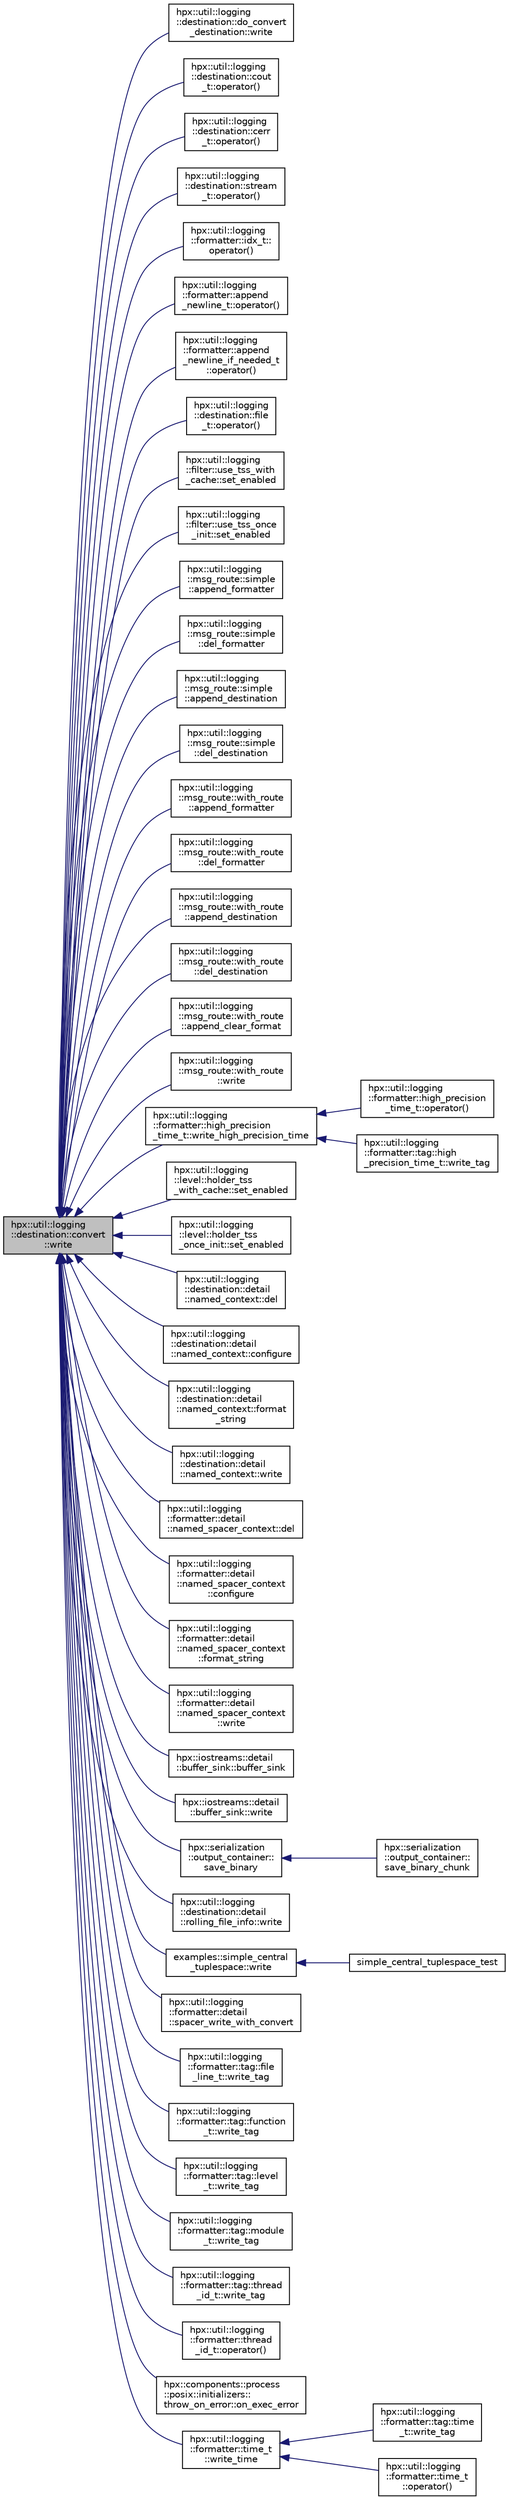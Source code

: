 digraph "hpx::util::logging::destination::convert::write"
{
  edge [fontname="Helvetica",fontsize="10",labelfontname="Helvetica",labelfontsize="10"];
  node [fontname="Helvetica",fontsize="10",shape=record];
  rankdir="LR";
  Node9 [label="hpx::util::logging\l::destination::convert\l::write",height=0.2,width=0.4,color="black", fillcolor="grey75", style="filled", fontcolor="black"];
  Node9 -> Node10 [dir="back",color="midnightblue",fontsize="10",style="solid",fontname="Helvetica"];
  Node10 [label="hpx::util::logging\l::destination::do_convert\l_destination::write",height=0.2,width=0.4,color="black", fillcolor="white", style="filled",URL="$d5/d3f/structhpx_1_1util_1_1logging_1_1destination_1_1do__convert__destination.html#a32709887e8fa0645763edb775a7a8990"];
  Node9 -> Node11 [dir="back",color="midnightblue",fontsize="10",style="solid",fontname="Helvetica"];
  Node11 [label="hpx::util::logging\l::destination::cout\l_t::operator()",height=0.2,width=0.4,color="black", fillcolor="white", style="filled",URL="$d1/d09/structhpx_1_1util_1_1logging_1_1destination_1_1cout__t.html#a81143942cecf685cd54c91913a64a766"];
  Node9 -> Node12 [dir="back",color="midnightblue",fontsize="10",style="solid",fontname="Helvetica"];
  Node12 [label="hpx::util::logging\l::destination::cerr\l_t::operator()",height=0.2,width=0.4,color="black", fillcolor="white", style="filled",URL="$d8/d31/structhpx_1_1util_1_1logging_1_1destination_1_1cerr__t.html#a69be21f5a7d0f870945374c20b2b2560"];
  Node9 -> Node13 [dir="back",color="midnightblue",fontsize="10",style="solid",fontname="Helvetica"];
  Node13 [label="hpx::util::logging\l::destination::stream\l_t::operator()",height=0.2,width=0.4,color="black", fillcolor="white", style="filled",URL="$d8/dfc/structhpx_1_1util_1_1logging_1_1destination_1_1stream__t.html#a96c448283ee979a473987460168849ee"];
  Node9 -> Node14 [dir="back",color="midnightblue",fontsize="10",style="solid",fontname="Helvetica"];
  Node14 [label="hpx::util::logging\l::formatter::idx_t::\loperator()",height=0.2,width=0.4,color="black", fillcolor="white", style="filled",URL="$d9/dbe/structhpx_1_1util_1_1logging_1_1formatter_1_1idx__t.html#a0abaec0b5eb52c018d31a36f1846352e"];
  Node9 -> Node15 [dir="back",color="midnightblue",fontsize="10",style="solid",fontname="Helvetica"];
  Node15 [label="hpx::util::logging\l::formatter::append\l_newline_t::operator()",height=0.2,width=0.4,color="black", fillcolor="white", style="filled",URL="$da/d58/structhpx_1_1util_1_1logging_1_1formatter_1_1append__newline__t.html#a99f74a03281cee469097a5368eb8f30a"];
  Node9 -> Node16 [dir="back",color="midnightblue",fontsize="10",style="solid",fontname="Helvetica"];
  Node16 [label="hpx::util::logging\l::formatter::append\l_newline_if_needed_t\l::operator()",height=0.2,width=0.4,color="black", fillcolor="white", style="filled",URL="$df/dd7/structhpx_1_1util_1_1logging_1_1formatter_1_1append__newline__if__needed__t.html#a1e33026f2fcc5019947393891db8a856"];
  Node9 -> Node17 [dir="back",color="midnightblue",fontsize="10",style="solid",fontname="Helvetica"];
  Node17 [label="hpx::util::logging\l::destination::file\l_t::operator()",height=0.2,width=0.4,color="black", fillcolor="white", style="filled",URL="$dd/dfb/structhpx_1_1util_1_1logging_1_1destination_1_1file__t.html#abdb5d968c4f77aaafc3e629127f41f66"];
  Node9 -> Node18 [dir="back",color="midnightblue",fontsize="10",style="solid",fontname="Helvetica"];
  Node18 [label="hpx::util::logging\l::filter::use_tss_with\l_cache::set_enabled",height=0.2,width=0.4,color="black", fillcolor="white", style="filled",URL="$d0/dcb/structhpx_1_1util_1_1logging_1_1filter_1_1use__tss__with__cache.html#aa0f95cbb4c453bcca7e9c288cc1234a8"];
  Node9 -> Node19 [dir="back",color="midnightblue",fontsize="10",style="solid",fontname="Helvetica"];
  Node19 [label="hpx::util::logging\l::filter::use_tss_once\l_init::set_enabled",height=0.2,width=0.4,color="black", fillcolor="white", style="filled",URL="$d1/de6/structhpx_1_1util_1_1logging_1_1filter_1_1use__tss__once__init.html#a23321817fc8ba1b8f85315b10433c2d7"];
  Node9 -> Node20 [dir="back",color="midnightblue",fontsize="10",style="solid",fontname="Helvetica"];
  Node20 [label="hpx::util::logging\l::msg_route::simple\l::append_formatter",height=0.2,width=0.4,color="black", fillcolor="white", style="filled",URL="$dd/d29/structhpx_1_1util_1_1logging_1_1msg__route_1_1simple.html#a453ef92e61d4d218327babf2c1b32e05"];
  Node9 -> Node21 [dir="back",color="midnightblue",fontsize="10",style="solid",fontname="Helvetica"];
  Node21 [label="hpx::util::logging\l::msg_route::simple\l::del_formatter",height=0.2,width=0.4,color="black", fillcolor="white", style="filled",URL="$dd/d29/structhpx_1_1util_1_1logging_1_1msg__route_1_1simple.html#a272631954b23a04d1f1c08a48f2667e1"];
  Node9 -> Node22 [dir="back",color="midnightblue",fontsize="10",style="solid",fontname="Helvetica"];
  Node22 [label="hpx::util::logging\l::msg_route::simple\l::append_destination",height=0.2,width=0.4,color="black", fillcolor="white", style="filled",URL="$dd/d29/structhpx_1_1util_1_1logging_1_1msg__route_1_1simple.html#ad70faa016c43f2cb3828f74a9b399db2"];
  Node9 -> Node23 [dir="back",color="midnightblue",fontsize="10",style="solid",fontname="Helvetica"];
  Node23 [label="hpx::util::logging\l::msg_route::simple\l::del_destination",height=0.2,width=0.4,color="black", fillcolor="white", style="filled",URL="$dd/d29/structhpx_1_1util_1_1logging_1_1msg__route_1_1simple.html#a73410f5f827a59b640645c480755305c"];
  Node9 -> Node24 [dir="back",color="midnightblue",fontsize="10",style="solid",fontname="Helvetica"];
  Node24 [label="hpx::util::logging\l::msg_route::with_route\l::append_formatter",height=0.2,width=0.4,color="black", fillcolor="white", style="filled",URL="$d3/d67/classhpx_1_1util_1_1logging_1_1msg__route_1_1with__route.html#a2bad27eed95340fd6666218bfc884c42"];
  Node9 -> Node25 [dir="back",color="midnightblue",fontsize="10",style="solid",fontname="Helvetica"];
  Node25 [label="hpx::util::logging\l::msg_route::with_route\l::del_formatter",height=0.2,width=0.4,color="black", fillcolor="white", style="filled",URL="$d3/d67/classhpx_1_1util_1_1logging_1_1msg__route_1_1with__route.html#a04497631a96283a71ae6d2ff99b99277"];
  Node9 -> Node26 [dir="back",color="midnightblue",fontsize="10",style="solid",fontname="Helvetica"];
  Node26 [label="hpx::util::logging\l::msg_route::with_route\l::append_destination",height=0.2,width=0.4,color="black", fillcolor="white", style="filled",URL="$d3/d67/classhpx_1_1util_1_1logging_1_1msg__route_1_1with__route.html#ae9e6f14e290c7923049b9fe77022688a"];
  Node9 -> Node27 [dir="back",color="midnightblue",fontsize="10",style="solid",fontname="Helvetica"];
  Node27 [label="hpx::util::logging\l::msg_route::with_route\l::del_destination",height=0.2,width=0.4,color="black", fillcolor="white", style="filled",URL="$d3/d67/classhpx_1_1util_1_1logging_1_1msg__route_1_1with__route.html#a9dc24080aff0dc1bd841a13812e42e53"];
  Node9 -> Node28 [dir="back",color="midnightblue",fontsize="10",style="solid",fontname="Helvetica"];
  Node28 [label="hpx::util::logging\l::msg_route::with_route\l::append_clear_format",height=0.2,width=0.4,color="black", fillcolor="white", style="filled",URL="$d3/d67/classhpx_1_1util_1_1logging_1_1msg__route_1_1with__route.html#a4cc6d03dd06a0d3f546ee060e3eab4cc"];
  Node9 -> Node29 [dir="back",color="midnightblue",fontsize="10",style="solid",fontname="Helvetica"];
  Node29 [label="hpx::util::logging\l::msg_route::with_route\l::write",height=0.2,width=0.4,color="black", fillcolor="white", style="filled",URL="$d3/d67/classhpx_1_1util_1_1logging_1_1msg__route_1_1with__route.html#a1353b4dc5da20538d7f284898edeb9ca"];
  Node9 -> Node30 [dir="back",color="midnightblue",fontsize="10",style="solid",fontname="Helvetica"];
  Node30 [label="hpx::util::logging\l::formatter::high_precision\l_time_t::write_high_precision_time",height=0.2,width=0.4,color="black", fillcolor="white", style="filled",URL="$d2/d2a/structhpx_1_1util_1_1logging_1_1formatter_1_1high__precision__time__t.html#acf3bc563bc84c0506d7e4e77251a0b35"];
  Node30 -> Node31 [dir="back",color="midnightblue",fontsize="10",style="solid",fontname="Helvetica"];
  Node31 [label="hpx::util::logging\l::formatter::high_precision\l_time_t::operator()",height=0.2,width=0.4,color="black", fillcolor="white", style="filled",URL="$d2/d2a/structhpx_1_1util_1_1logging_1_1formatter_1_1high__precision__time__t.html#a24a84aec69c1f161a73025d004430990"];
  Node30 -> Node32 [dir="back",color="midnightblue",fontsize="10",style="solid",fontname="Helvetica"];
  Node32 [label="hpx::util::logging\l::formatter::tag::high\l_precision_time_t::write_tag",height=0.2,width=0.4,color="black", fillcolor="white", style="filled",URL="$dc/d23/structhpx_1_1util_1_1logging_1_1formatter_1_1tag_1_1high__precision__time__t.html#aef8bd854f4769c85e33b822d34e2a0df"];
  Node9 -> Node33 [dir="back",color="midnightblue",fontsize="10",style="solid",fontname="Helvetica"];
  Node33 [label="hpx::util::logging\l::level::holder_tss\l_with_cache::set_enabled",height=0.2,width=0.4,color="black", fillcolor="white", style="filled",URL="$df/daf/structhpx_1_1util_1_1logging_1_1level_1_1holder__tss__with__cache.html#a0a01b8c2189cbb674b146478e1751011"];
  Node9 -> Node34 [dir="back",color="midnightblue",fontsize="10",style="solid",fontname="Helvetica"];
  Node34 [label="hpx::util::logging\l::level::holder_tss\l_once_init::set_enabled",height=0.2,width=0.4,color="black", fillcolor="white", style="filled",URL="$d0/d5b/structhpx_1_1util_1_1logging_1_1level_1_1holder__tss__once__init.html#a1a48989e0393f45fe9eb03ddb6c703b8"];
  Node9 -> Node35 [dir="back",color="midnightblue",fontsize="10",style="solid",fontname="Helvetica"];
  Node35 [label="hpx::util::logging\l::destination::detail\l::named_context::del",height=0.2,width=0.4,color="black", fillcolor="white", style="filled",URL="$de/d45/structhpx_1_1util_1_1logging_1_1destination_1_1detail_1_1named__context.html#ab82718ba74ade0ac95798931bfd2fb57"];
  Node9 -> Node36 [dir="back",color="midnightblue",fontsize="10",style="solid",fontname="Helvetica"];
  Node36 [label="hpx::util::logging\l::destination::detail\l::named_context::configure",height=0.2,width=0.4,color="black", fillcolor="white", style="filled",URL="$de/d45/structhpx_1_1util_1_1logging_1_1destination_1_1detail_1_1named__context.html#a1ed895e94cf2a297b0331357751add38"];
  Node9 -> Node37 [dir="back",color="midnightblue",fontsize="10",style="solid",fontname="Helvetica"];
  Node37 [label="hpx::util::logging\l::destination::detail\l::named_context::format\l_string",height=0.2,width=0.4,color="black", fillcolor="white", style="filled",URL="$de/d45/structhpx_1_1util_1_1logging_1_1destination_1_1detail_1_1named__context.html#a4c6f2ae445157cb3b40c184cbde6b4a5"];
  Node9 -> Node38 [dir="back",color="midnightblue",fontsize="10",style="solid",fontname="Helvetica"];
  Node38 [label="hpx::util::logging\l::destination::detail\l::named_context::write",height=0.2,width=0.4,color="black", fillcolor="white", style="filled",URL="$de/d45/structhpx_1_1util_1_1logging_1_1destination_1_1detail_1_1named__context.html#aa090e24a9a40e84f74e86a9ce3aee23f"];
  Node9 -> Node39 [dir="back",color="midnightblue",fontsize="10",style="solid",fontname="Helvetica"];
  Node39 [label="hpx::util::logging\l::formatter::detail\l::named_spacer_context::del",height=0.2,width=0.4,color="black", fillcolor="white", style="filled",URL="$df/d81/structhpx_1_1util_1_1logging_1_1formatter_1_1detail_1_1named__spacer__context.html#a84ab535e72807d0074d8f398929bc07a"];
  Node9 -> Node40 [dir="back",color="midnightblue",fontsize="10",style="solid",fontname="Helvetica"];
  Node40 [label="hpx::util::logging\l::formatter::detail\l::named_spacer_context\l::configure",height=0.2,width=0.4,color="black", fillcolor="white", style="filled",URL="$df/d81/structhpx_1_1util_1_1logging_1_1formatter_1_1detail_1_1named__spacer__context.html#a04172e26128e31173b50c3ebc9416655"];
  Node9 -> Node41 [dir="back",color="midnightblue",fontsize="10",style="solid",fontname="Helvetica"];
  Node41 [label="hpx::util::logging\l::formatter::detail\l::named_spacer_context\l::format_string",height=0.2,width=0.4,color="black", fillcolor="white", style="filled",URL="$df/d81/structhpx_1_1util_1_1logging_1_1formatter_1_1detail_1_1named__spacer__context.html#a0602c8db0996ccaf3ebd03a51ec4f026"];
  Node9 -> Node42 [dir="back",color="midnightblue",fontsize="10",style="solid",fontname="Helvetica"];
  Node42 [label="hpx::util::logging\l::formatter::detail\l::named_spacer_context\l::write",height=0.2,width=0.4,color="black", fillcolor="white", style="filled",URL="$df/d81/structhpx_1_1util_1_1logging_1_1formatter_1_1detail_1_1named__spacer__context.html#aefb49dd89c24039b6da5bb7671e73045"];
  Node9 -> Node43 [dir="back",color="midnightblue",fontsize="10",style="solid",fontname="Helvetica"];
  Node43 [label="hpx::iostreams::detail\l::buffer_sink::buffer_sink",height=0.2,width=0.4,color="black", fillcolor="white", style="filled",URL="$d7/d00/structhpx_1_1iostreams_1_1detail_1_1buffer__sink.html#a07bbf5e353be8e7ce662c53a18d74e73"];
  Node9 -> Node44 [dir="back",color="midnightblue",fontsize="10",style="solid",fontname="Helvetica"];
  Node44 [label="hpx::iostreams::detail\l::buffer_sink::write",height=0.2,width=0.4,color="black", fillcolor="white", style="filled",URL="$d7/d00/structhpx_1_1iostreams_1_1detail_1_1buffer__sink.html#a6557be37c674fd5eb51d7bced1e872d8"];
  Node9 -> Node45 [dir="back",color="midnightblue",fontsize="10",style="solid",fontname="Helvetica"];
  Node45 [label="hpx::serialization\l::output_container::\lsave_binary",height=0.2,width=0.4,color="black", fillcolor="white", style="filled",URL="$dc/ddf/structhpx_1_1serialization_1_1output__container.html#a5c30f8ffd499202c2667a7ec10e2abe4"];
  Node45 -> Node46 [dir="back",color="midnightblue",fontsize="10",style="solid",fontname="Helvetica"];
  Node46 [label="hpx::serialization\l::output_container::\lsave_binary_chunk",height=0.2,width=0.4,color="black", fillcolor="white", style="filled",URL="$dc/ddf/structhpx_1_1serialization_1_1output__container.html#a00f7a8763b6b12f20098cef28086be27"];
  Node9 -> Node47 [dir="back",color="midnightblue",fontsize="10",style="solid",fontname="Helvetica"];
  Node47 [label="hpx::util::logging\l::destination::detail\l::rolling_file_info::write",height=0.2,width=0.4,color="black", fillcolor="white", style="filled",URL="$dd/ddb/structhpx_1_1util_1_1logging_1_1destination_1_1detail_1_1rolling__file__info.html#aad30b8163607e2a1487acfac7d4e7581"];
  Node9 -> Node48 [dir="back",color="midnightblue",fontsize="10",style="solid",fontname="Helvetica"];
  Node48 [label="examples::simple_central\l_tuplespace::write",height=0.2,width=0.4,color="black", fillcolor="white", style="filled",URL="$d5/d1b/classexamples_1_1simple__central__tuplespace.html#a7968d1bdcbb5ec2ac6de08c744a25b0e"];
  Node48 -> Node49 [dir="back",color="midnightblue",fontsize="10",style="solid",fontname="Helvetica"];
  Node49 [label="simple_central_tuplespace_test",height=0.2,width=0.4,color="black", fillcolor="white", style="filled",URL="$d1/d7b/simple__central__tuplespace__client_8cpp.html#acbba3ff1199a0c056ce98840814a9da5"];
  Node9 -> Node50 [dir="back",color="midnightblue",fontsize="10",style="solid",fontname="Helvetica"];
  Node50 [label="hpx::util::logging\l::formatter::detail\l::spacer_write_with_convert",height=0.2,width=0.4,color="black", fillcolor="white", style="filled",URL="$d0/dbf/namespacehpx_1_1util_1_1logging_1_1formatter_1_1detail.html#af7d93f1cafef38ef523f3d52be16deb1"];
  Node9 -> Node51 [dir="back",color="midnightblue",fontsize="10",style="solid",fontname="Helvetica"];
  Node51 [label="hpx::util::logging\l::formatter::tag::file\l_line_t::write_tag",height=0.2,width=0.4,color="black", fillcolor="white", style="filled",URL="$d0/dcb/structhpx_1_1util_1_1logging_1_1formatter_1_1tag_1_1file__line__t.html#aac14b45e4b81ef6cc31041181bee4bcc"];
  Node9 -> Node52 [dir="back",color="midnightblue",fontsize="10",style="solid",fontname="Helvetica"];
  Node52 [label="hpx::util::logging\l::formatter::tag::function\l_t::write_tag",height=0.2,width=0.4,color="black", fillcolor="white", style="filled",URL="$df/d22/structhpx_1_1util_1_1logging_1_1formatter_1_1tag_1_1function__t.html#a0f4a1cf4de04c1dae43a22096869c9ec"];
  Node9 -> Node53 [dir="back",color="midnightblue",fontsize="10",style="solid",fontname="Helvetica"];
  Node53 [label="hpx::util::logging\l::formatter::tag::level\l_t::write_tag",height=0.2,width=0.4,color="black", fillcolor="white", style="filled",URL="$d5/df9/structhpx_1_1util_1_1logging_1_1formatter_1_1tag_1_1level__t.html#a8dc57f0b402817e3620457d133482f52"];
  Node9 -> Node54 [dir="back",color="midnightblue",fontsize="10",style="solid",fontname="Helvetica"];
  Node54 [label="hpx::util::logging\l::formatter::tag::module\l_t::write_tag",height=0.2,width=0.4,color="black", fillcolor="white", style="filled",URL="$dd/d93/structhpx_1_1util_1_1logging_1_1formatter_1_1tag_1_1module__t.html#a5c6e48322cfe1aa0cf2000518d628f4a"];
  Node9 -> Node55 [dir="back",color="midnightblue",fontsize="10",style="solid",fontname="Helvetica"];
  Node55 [label="hpx::util::logging\l::formatter::tag::thread\l_id_t::write_tag",height=0.2,width=0.4,color="black", fillcolor="white", style="filled",URL="$dc/d02/structhpx_1_1util_1_1logging_1_1formatter_1_1tag_1_1thread__id__t.html#adfb396b7d7622beeb55c636056fd3c26"];
  Node9 -> Node56 [dir="back",color="midnightblue",fontsize="10",style="solid",fontname="Helvetica"];
  Node56 [label="hpx::util::logging\l::formatter::thread\l_id_t::operator()",height=0.2,width=0.4,color="black", fillcolor="white", style="filled",URL="$d4/dae/structhpx_1_1util_1_1logging_1_1formatter_1_1thread__id__t.html#aa77bccb881dcdd73667f90a6e1558f50"];
  Node9 -> Node57 [dir="back",color="midnightblue",fontsize="10",style="solid",fontname="Helvetica"];
  Node57 [label="hpx::components::process\l::posix::initializers::\lthrow_on_error::on_exec_error",height=0.2,width=0.4,color="black", fillcolor="white", style="filled",URL="$d5/d9b/classhpx_1_1components_1_1process_1_1posix_1_1initializers_1_1throw__on__error.html#ab58af9894f37a76527620405b706a6ce"];
  Node9 -> Node58 [dir="back",color="midnightblue",fontsize="10",style="solid",fontname="Helvetica"];
  Node58 [label="hpx::util::logging\l::formatter::time_t\l::write_time",height=0.2,width=0.4,color="black", fillcolor="white", style="filled",URL="$d0/d1a/structhpx_1_1util_1_1logging_1_1formatter_1_1time__t.html#adaea7252ef6a96304ffbe89ab4d98527"];
  Node58 -> Node59 [dir="back",color="midnightblue",fontsize="10",style="solid",fontname="Helvetica"];
  Node59 [label="hpx::util::logging\l::formatter::tag::time\l_t::write_tag",height=0.2,width=0.4,color="black", fillcolor="white", style="filled",URL="$d3/db1/structhpx_1_1util_1_1logging_1_1formatter_1_1tag_1_1time__t.html#aa7383b84a8557222b4c91699bdd6ca2b"];
  Node58 -> Node60 [dir="back",color="midnightblue",fontsize="10",style="solid",fontname="Helvetica"];
  Node60 [label="hpx::util::logging\l::formatter::time_t\l::operator()",height=0.2,width=0.4,color="black", fillcolor="white", style="filled",URL="$d0/d1a/structhpx_1_1util_1_1logging_1_1formatter_1_1time__t.html#a9b9d850ad637b4377ba6f63b9e30999c"];
}
